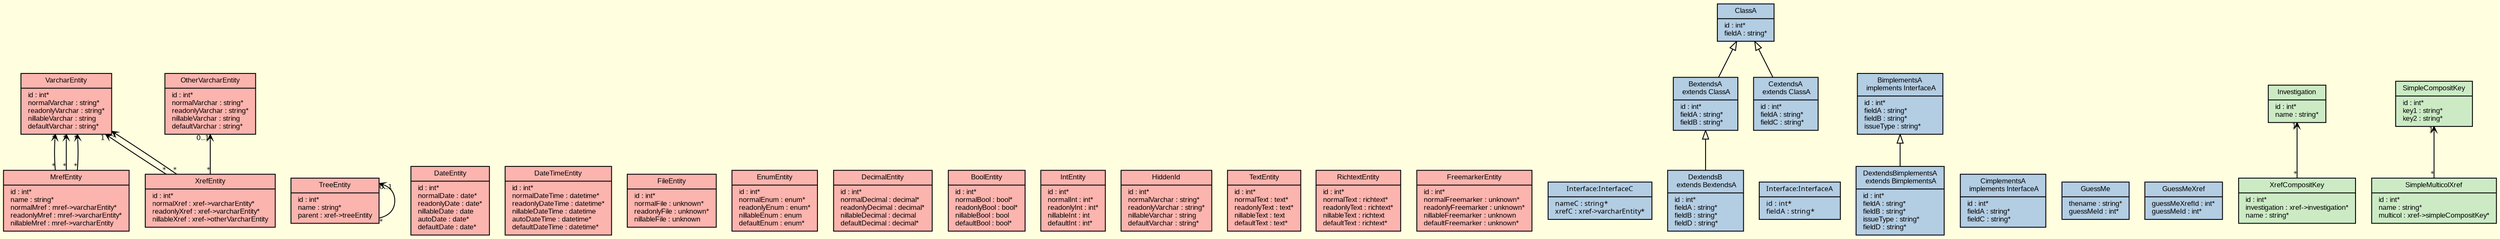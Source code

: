 digraph G {
        color = "white"
		compound = true
		fontname = "Bitstream Vera Sans"
		fontsize = 8
		pagedir="TB"
		rankdir="BT"
		bgcolor = "lightyellow"  
		labelfloat = "true"
		mode = "hier"
		overlap = "false"
		splines = "true"
		layers = "1:2"
		clusterrank = "local"
		outputorder="edgesfirst"

        node [
			fontname = "Arial"
            fontsize = 8
            shape = "record"
            color = "#808080"
            style="filled"
            fillcolor = "white"
            layer = "2"
            colorscheme = pastel19
        ]

        edge [
                fontname = "Bitstream Vera Sans"
                fontsize = 8
                layer = "1"
        ]

/* entities outside modules*/
               "VarcharEntity" [
                	    style = "filled"
                	    fillcolor =  "white"
			        	fontname = "Arial"
			        	fontcolor = "black"
			        	color = "black"
                
                        label = "{VarcharEntity|id : int*\lnormalVarchar : string*\lreadonlyVarchar : string*\lnillableVarchar : string\ldefaultVarchar : string*\l}"
                ]

               "OtherVarcharEntity" [
                	    style = "filled"
                	    fillcolor =  "white"
			        	fontname = "Arial"
			        	fontcolor = "black"
			        	color = "black"
                
                        label = "{OtherVarcharEntity|id : int*\lnormalVarchar : string*\lreadonlyVarchar : string*\lnillableVarchar : string\ldefaultVarchar : string*\l}"
                ]

               "XrefEntity" [
                	    style = "filled"
                	    fillcolor =  "white"
			        	fontname = "Arial"
			        	fontcolor = "black"
			        	color = "black"
                
                        label = "{XrefEntity|id : int*\lnormalXref : xref-&gt;varcharEntity*\lreadonlyXref : xref-&gt;varcharEntity*\lnillableXref : xref-&gt;otherVarcharEntity\l}"
                ]

               "TreeEntity" [
                	    style = "filled"
                	    fillcolor =  "white"
			        	fontname = "Arial"
			        	fontcolor = "black"
			        	color = "black"
                
                        label = "{TreeEntity|id : int*\lname : string*\lparent : xref-&gt;treeEntity\l}"
                ]

               "DateEntity" [
                	    style = "filled"
                	    fillcolor =  "white"
			        	fontname = "Arial"
			        	fontcolor = "black"
			        	color = "black"
                
                        label = "{DateEntity|id : int*\lnormalDate : date*\lreadonlyDate : date*\lnillableDate : date\lautoDate : date*\ldefaultDate : date*\l}"
                ]

               "DateTimeEntity" [
                	    style = "filled"
                	    fillcolor =  "white"
			        	fontname = "Arial"
			        	fontcolor = "black"
			        	color = "black"
                
                        label = "{DateTimeEntity|id : int*\lnormalDateTime : datetime*\lreadonlyDateTime : datetime*\lnillableDateTime : datetime\lautoDateTime : datetime*\ldefaultDateTime : datetime*\l}"
                ]

               "MrefEntity" [
                	    style = "filled"
                	    fillcolor =  "white"
			        	fontname = "Arial"
			        	fontcolor = "black"
			        	color = "black"
                
                        label = "{MrefEntity|id : int*\lname : string*\lnormalMref : mref-&gt;varcharEntity*\lreadonlyMref : mref-&gt;varcharEntity*\lnillableMref : mref-&gt;varcharEntity\l}"
                ]

               "FileEntity" [
                	    style = "filled"
                	    fillcolor =  "white"
			        	fontname = "Arial"
			        	fontcolor = "black"
			        	color = "black"
                
                        label = "{FileEntity|id : int*\lnormalFile : unknown*\lreadonlyFile : unknown*\lnillableFile : unknown\l}"
                ]

               "EnumEntity" [
                	    style = "filled"
                	    fillcolor =  "white"
			        	fontname = "Arial"
			        	fontcolor = "black"
			        	color = "black"
                
                        label = "{EnumEntity|id : int*\lnormalEnum : enum*\lreadonlyEnum : enum*\lnillableEnum : enum\ldefaultEnum : enum*\l}"
                ]

               "DecimalEntity" [
                	    style = "filled"
                	    fillcolor =  "white"
			        	fontname = "Arial"
			        	fontcolor = "black"
			        	color = "black"
                
                        label = "{DecimalEntity|id : int*\lnormalDecimal : decimal*\lreadonlyDecimal : decimal*\lnillableDecimal : decimal\ldefaultDecimal : decimal*\l}"
                ]

               "BoolEntity" [
                	    style = "filled"
                	    fillcolor =  "white"
			        	fontname = "Arial"
			        	fontcolor = "black"
			        	color = "black"
                
                        label = "{BoolEntity|id : int*\lnormalBool : bool*\lreadonlyBool : bool*\lnillableBool : bool\ldefaultBool : bool*\l}"
                ]

               "IntEntity" [
                	    style = "filled"
                	    fillcolor =  "white"
			        	fontname = "Arial"
			        	fontcolor = "black"
			        	color = "black"
                
                        label = "{IntEntity|id : int*\lnormalInt : int*\lreadonlyInt : int*\lnillableInt : int\ldefaultInt : int*\l}"
                ]

               "HiddenId" [
                	    style = "filled"
                	    fillcolor =  "white"
			        	fontname = "Arial"
			        	fontcolor = "black"
			        	color = "black"
                
                        label = "{HiddenId|id : int*\lnormalVarchar : string*\lreadonlyVarchar : string*\lnillableVarchar : string\ldefaultVarchar : string*\l}"
                ]

               "TextEntity" [
                	    style = "filled"
                	    fillcolor =  "white"
			        	fontname = "Arial"
			        	fontcolor = "black"
			        	color = "black"
                
                        label = "{TextEntity|id : int*\lnormalText : text*\lreadonlyText : text*\lnillableText : text\ldefaultText : text*\l}"
                ]

               "RichtextEntity" [
                	    style = "filled"
                	    fillcolor =  "white"
			        	fontname = "Arial"
			        	fontcolor = "black"
			        	color = "black"
                
                        label = "{RichtextEntity|id : int*\lnormalText : richtext*\lreadonlyText : richtext*\lnillableText : richtext\ldefaultText : richtext*\l}"
                ]

               "FreemarkerEntity" [
                	    style = "filled"
                	    fillcolor =  "white"
			        	fontname = "Arial"
			        	fontcolor = "black"
			        	color = "black"
                
                        label = "{FreemarkerEntity|id : int*\lnormalFreemarker : unknown*\lreadonlyFreemarker : unknown*\lnillableFreemarker : unknown\ldefaultFreemarker : unknown*\l}"
                ]

               "InterfaceC" [
                	    style = "filled"
                	    fillcolor =  "white"
			        	fontname = "Arial-Italic"
			        	fontcolor = "dimgrey"
			        	color = "dimgrey"
                
                        label = "{Interface:InterfaceC|nameC : string*\lxrefC : xref-&gt;varcharEntity*\l}"
                ]

               "ClassA" [
                	    style = "filled"
                	    fillcolor =  "white"
			        	fontname = "Arial"
			        	fontcolor = "black"
			        	color = "black"
                
                        label = "{ClassA|id : int*\lfieldA : string*\l}"
                ]

               "BextendsA" [
                	    style = "filled"
                	    fillcolor =  "white"
			        	fontname = "Arial"
			        	fontcolor = "black"
			        	color = "black"
                
                        label = "{BextendsA\n extends classA|id : int*\lfieldA : string*\lfieldB : string*\l}"
                ]

               "CextendsA" [
                	    style = "filled"
                	    fillcolor =  "white"
			        	fontname = "Arial"
			        	fontcolor = "black"
			        	color = "black"
                
                        label = "{CextendsA\n extends classA|id : int*\lfieldA : string*\lfieldC : string*\l}"
                ]

               "DextendsB" [
                	    style = "filled"
                	    fillcolor =  "white"
			        	fontname = "Arial"
			        	fontcolor = "black"
			        	color = "black"
                
                        label = "{DextendsB\n extends bextendsA|id : int*\lfieldA : string*\lfieldB : string*\lfieldD : string*\l}"
                ]

               "InterfaceA" [
                	    style = "filled"
                	    fillcolor =  "white"
			        	fontname = "Arial-Italic"
			        	fontcolor = "dimgrey"
			        	color = "dimgrey"
                
                        label = "{Interface:InterfaceA|id : int*\lfieldA : string*\l}"
                ]

               "BimplementsA" [
                	    style = "filled"
                	    fillcolor =  "white"
			        	fontname = "Arial"
			        	fontcolor = "black"
			        	color = "black"
                
                        label = "{BimplementsA\n implements InterfaceA|id : int*\lfieldA : string*\lfieldB : string*\lissueType : string*\l}"
                ]

               "CimplementsA" [
                	    style = "filled"
                	    fillcolor =  "white"
			        	fontname = "Arial"
			        	fontcolor = "black"
			        	color = "black"
                
                        label = "{CimplementsA\n implements InterfaceA|id : int*\lfieldA : string*\lfieldC : string*\l}"
                ]

               "DextendsBimplementsA" [
                	    style = "filled"
                	    fillcolor =  "white"
			        	fontname = "Arial"
			        	fontcolor = "black"
			        	color = "black"
                
                        label = "{DextendsBimplementsA\n extends bimplementsA|id : int*\lfieldA : string*\lfieldB : string*\lissueType : string*\lfieldD : string*\l}"
                ]

               "GuessMe" [
                	    style = "filled"
                	    fillcolor =  "white"
			        	fontname = "Arial"
			        	fontcolor = "black"
			        	color = "black"
                
                        label = "{GuessMe|thename : string*\lguessMeId : int*\l}"
                ]

               "GuessMeXref" [
                	    style = "filled"
                	    fillcolor =  "white"
			        	fontname = "Arial"
			        	fontcolor = "black"
			        	color = "black"
                
                        label = "{GuessMeXref|guessMeXrefId : int*\lguessMeId : int*\l}"
                ]

               "Investigation" [
                	    style = "filled"
                	    fillcolor =  "white"
			        	fontname = "Arial"
			        	fontcolor = "black"
			        	color = "black"
                
                        label = "{Investigation|id : int*\lname : string*\l}"
                ]

               "SimpleCompositKey" [
                	    style = "filled"
                	    fillcolor =  "white"
			        	fontname = "Arial"
			        	fontcolor = "black"
			        	color = "black"
                
                        label = "{SimpleCompositKey|id : int*\lkey1 : string*\lkey2 : string*\l}"
                ]

               "XrefCompositKey" [
                	    style = "filled"
                	    fillcolor =  "white"
			        	fontname = "Arial"
			        	fontcolor = "black"
			        	color = "black"
                
                        label = "{XrefCompositKey|id : int*\linvestigation : xref-&gt;investigation*\lname : string*\l}"
                ]

               "SimpleMulticolXref" [
                	    style = "filled"
                	    fillcolor =  "white"
			        	fontname = "Arial"
			        	fontcolor = "black"
			        	color = "black"
                
                        label = "{SimpleMulticolXref|id : int*\lname : string*\lmulticol : xref-&gt;simpleCompositKey*\l}"
                ]

/*entities inside modules*/
/*        subgraph cluster_0 {
        		rankdir = "TB"
        		pagedir = "TB"
                label = "fields"
                labelloc = bottom
				fillcolor = "white"
                style="filled"*/

                "VarcharEntity" [
                	    style = "filled"
                	    fillcolor =  "1"
			        	fontname = "Arial"
			        	fontcolor = "black"
			        	color = "black"
                
                        label = "{VarcharEntity|id : int*\lnormalVarchar : string*\lreadonlyVarchar : string*\lnillableVarchar : string\ldefaultVarchar : string*\l}"
                ]
                "OtherVarcharEntity" [
                	    style = "filled"
                	    fillcolor =  "1"
			        	fontname = "Arial"
			        	fontcolor = "black"
			        	color = "black"
                
                        label = "{OtherVarcharEntity|id : int*\lnormalVarchar : string*\lreadonlyVarchar : string*\lnillableVarchar : string\ldefaultVarchar : string*\l}"
                ]
                "XrefEntity" [
                	    style = "filled"
                	    fillcolor =  "1"
			        	fontname = "Arial"
			        	fontcolor = "black"
			        	color = "black"
                
                        label = "{XrefEntity|id : int*\lnormalXref : xref-&gt;varcharEntity*\lreadonlyXref : xref-&gt;varcharEntity*\lnillableXref : xref-&gt;otherVarcharEntity\l}"
                ]
                "TreeEntity" [
                	    style = "filled"
                	    fillcolor =  "1"
			        	fontname = "Arial"
			        	fontcolor = "black"
			        	color = "black"
                
                        label = "{TreeEntity|id : int*\lname : string*\lparent : xref-&gt;treeEntity\l}"
                ]
                "DateEntity" [
                	    style = "filled"
                	    fillcolor =  "1"
			        	fontname = "Arial"
			        	fontcolor = "black"
			        	color = "black"
                
                        label = "{DateEntity|id : int*\lnormalDate : date*\lreadonlyDate : date*\lnillableDate : date\lautoDate : date*\ldefaultDate : date*\l}"
                ]
                "DateTimeEntity" [
                	    style = "filled"
                	    fillcolor =  "1"
			        	fontname = "Arial"
			        	fontcolor = "black"
			        	color = "black"
                
                        label = "{DateTimeEntity|id : int*\lnormalDateTime : datetime*\lreadonlyDateTime : datetime*\lnillableDateTime : datetime\lautoDateTime : datetime*\ldefaultDateTime : datetime*\l}"
                ]
                "MrefEntity" [
                	    style = "filled"
                	    fillcolor =  "1"
			        	fontname = "Arial"
			        	fontcolor = "black"
			        	color = "black"
                
                        label = "{MrefEntity|id : int*\lname : string*\lnormalMref : mref-&gt;varcharEntity*\lreadonlyMref : mref-&gt;varcharEntity*\lnillableMref : mref-&gt;varcharEntity\l}"
                ]
                "FileEntity" [
                	    style = "filled"
                	    fillcolor =  "1"
			        	fontname = "Arial"
			        	fontcolor = "black"
			        	color = "black"
                
                        label = "{FileEntity|id : int*\lnormalFile : unknown*\lreadonlyFile : unknown*\lnillableFile : unknown\l}"
                ]
                "EnumEntity" [
                	    style = "filled"
                	    fillcolor =  "1"
			        	fontname = "Arial"
			        	fontcolor = "black"
			        	color = "black"
                
                        label = "{EnumEntity|id : int*\lnormalEnum : enum*\lreadonlyEnum : enum*\lnillableEnum : enum\ldefaultEnum : enum*\l}"
                ]
                "DecimalEntity" [
                	    style = "filled"
                	    fillcolor =  "1"
			        	fontname = "Arial"
			        	fontcolor = "black"
			        	color = "black"
                
                        label = "{DecimalEntity|id : int*\lnormalDecimal : decimal*\lreadonlyDecimal : decimal*\lnillableDecimal : decimal\ldefaultDecimal : decimal*\l}"
                ]
                "BoolEntity" [
                	    style = "filled"
                	    fillcolor =  "1"
			        	fontname = "Arial"
			        	fontcolor = "black"
			        	color = "black"
                
                        label = "{BoolEntity|id : int*\lnormalBool : bool*\lreadonlyBool : bool*\lnillableBool : bool\ldefaultBool : bool*\l}"
                ]
                "IntEntity" [
                	    style = "filled"
                	    fillcolor =  "1"
			        	fontname = "Arial"
			        	fontcolor = "black"
			        	color = "black"
                
                        label = "{IntEntity|id : int*\lnormalInt : int*\lreadonlyInt : int*\lnillableInt : int\ldefaultInt : int*\l}"
                ]
                "HiddenId" [
                	    style = "filled"
                	    fillcolor =  "1"
			        	fontname = "Arial"
			        	fontcolor = "black"
			        	color = "black"
                
                        label = "{HiddenId|id : int*\lnormalVarchar : string*\lreadonlyVarchar : string*\lnillableVarchar : string\ldefaultVarchar : string*\l}"
                ]
                "TextEntity" [
                	    style = "filled"
                	    fillcolor =  "1"
			        	fontname = "Arial"
			        	fontcolor = "black"
			        	color = "black"
                
                        label = "{TextEntity|id : int*\lnormalText : text*\lreadonlyText : text*\lnillableText : text\ldefaultText : text*\l}"
                ]
                "RichtextEntity" [
                	    style = "filled"
                	    fillcolor =  "1"
			        	fontname = "Arial"
			        	fontcolor = "black"
			        	color = "black"
                
                        label = "{RichtextEntity|id : int*\lnormalText : richtext*\lreadonlyText : richtext*\lnillableText : richtext\ldefaultText : richtext*\l}"
                ]
                "FreemarkerEntity" [
                	    style = "filled"
                	    fillcolor =  "1"
			        	fontname = "Arial"
			        	fontcolor = "black"
			        	color = "black"
                
                        label = "{FreemarkerEntity|id : int*\lnormalFreemarker : unknown*\lreadonlyFreemarker : unknown*\lnillableFreemarker : unknown\ldefaultFreemarker : unknown*\l}"
                ]
/*        }  */
/*        subgraph cluster_1 {
        		rankdir = "TB"
        		pagedir = "TB"
                label = "inheritance"
                labelloc = bottom
				fillcolor = "white"
                style="filled"*/

                "InterfaceC" [
                	    style = "filled"
                	    fillcolor =  "2"
			        	fontname = "Arial-Italic"
			        	fontcolor = "dimgrey"
			        	color = "dimgrey"
                
                        label = "{Interface:InterfaceC|nameC : string*\lxrefC : xref-&gt;varcharEntity*\l}"
                ]
                "ClassA" [
                	    style = "filled"
                	    fillcolor =  "2"
			        	fontname = "Arial"
			        	fontcolor = "black"
			        	color = "black"
                
                        label = "{ClassA|id : int*\lfieldA : string*\l}"
                ]
                "BextendsA" [
                	    style = "filled"
                	    fillcolor =  "2"
			        	fontname = "Arial"
			        	fontcolor = "black"
			        	color = "black"
                
                        label = "{BextendsA\n extends ClassA|id : int*\lfieldA : string*\lfieldB : string*\l}"
                ]
                "CextendsA" [
                	    style = "filled"
                	    fillcolor =  "2"
			        	fontname = "Arial"
			        	fontcolor = "black"
			        	color = "black"
                
                        label = "{CextendsA\n extends ClassA|id : int*\lfieldA : string*\lfieldC : string*\l}"
                ]
                "DextendsB" [
                	    style = "filled"
                	    fillcolor =  "2"
			        	fontname = "Arial"
			        	fontcolor = "black"
			        	color = "black"
                
                        label = "{DextendsB\n extends BextendsA|id : int*\lfieldA : string*\lfieldB : string*\lfieldD : string*\l}"
                ]
                "InterfaceA" [
                	    style = "filled"
                	    fillcolor =  "2"
			        	fontname = "Arial-Italic"
			        	fontcolor = "dimgrey"
			        	color = "dimgrey"
                
                        label = "{Interface:InterfaceA|id : int*\lfieldA : string*\l}"
                ]
                "BimplementsA" [
                	    style = "filled"
                	    fillcolor =  "2"
			        	fontname = "Arial"
			        	fontcolor = "black"
			        	color = "black"
                
                        label = "{BimplementsA\n implements InterfaceA|id : int*\lfieldA : string*\lfieldB : string*\lissueType : string*\l}"
                ]
                "CimplementsA" [
                	    style = "filled"
                	    fillcolor =  "2"
			        	fontname = "Arial"
			        	fontcolor = "black"
			        	color = "black"
                
                        label = "{CimplementsA\n implements InterfaceA|id : int*\lfieldA : string*\lfieldC : string*\l}"
                ]
                "DextendsBimplementsA" [
                	    style = "filled"
                	    fillcolor =  "2"
			        	fontname = "Arial"
			        	fontcolor = "black"
			        	color = "black"
                
                        label = "{DextendsBimplementsA\n extends BimplementsA|id : int*\lfieldA : string*\lfieldB : string*\lissueType : string*\lfieldD : string*\l}"
                ]
                "GuessMe" [
                	    style = "filled"
                	    fillcolor =  "2"
			        	fontname = "Arial"
			        	fontcolor = "black"
			        	color = "black"
                
                        label = "{GuessMe|thename : string*\lguessMeId : int*\l}"
                ]
                "GuessMeXref" [
                	    style = "filled"
                	    fillcolor =  "2"
			        	fontname = "Arial"
			        	fontcolor = "black"
			        	color = "black"
                
                        label = "{GuessMeXref|guessMeXrefId : int*\lguessMeId : int*\l}"
                ]
/*        }  */
/*        subgraph cluster_2 {
        		rankdir = "TB"
        		pagedir = "TB"
                label = "composit_labels"
                labelloc = bottom
				fillcolor = "white"
                style="filled"*/

                "Investigation" [
                	    style = "filled"
                	    fillcolor =  "3"
			        	fontname = "Arial"
			        	fontcolor = "black"
			        	color = "black"
                
                        label = "{Investigation|id : int*\lname : string*\l}"
                ]
                "SimpleCompositKey" [
                	    style = "filled"
                	    fillcolor =  "3"
			        	fontname = "Arial"
			        	fontcolor = "black"
			        	color = "black"
                
                        label = "{SimpleCompositKey|id : int*\lkey1 : string*\lkey2 : string*\l}"
                ]
                "XrefCompositKey" [
                	    style = "filled"
                	    fillcolor =  "3"
			        	fontname = "Arial"
			        	fontcolor = "black"
			        	color = "black"
                
                        label = "{XrefCompositKey|id : int*\linvestigation : xref-&gt;investigation*\lname : string*\l}"
                ]
                "SimpleMulticolXref" [
                	    style = "filled"
                	    fillcolor =  "3"
			        	fontname = "Arial"
			        	fontcolor = "black"
			        	color = "black"
                
                        label = "{SimpleMulticolXref|id : int*\lname : string*\lmulticol : xref-&gt;simpleCompositKey*\l}"
                ]
/*        }  */

/*interface relationships*/
        edge [
                arrowhead = "empty"
                color = "#808080"
        ]

/*inheritance relationships*/
        edge [
                arrowhead = "empty"
                color = "black"
        ]
        
        "BextendsA" -> "ClassA"
        "CextendsA" -> "ClassA"
        "DextendsB" -> "BextendsA"
        "DextendsBimplementsA" -> "BimplementsA"

/*one to many 'xref' foreign key relationships*/
        edge [
                arrowhead = "open"
                arrowsize = 0.6
        ]
		"XrefEntity" -> "VarcharEntity" [
			headlabel = "1"
			taillabel = "*"
		]
		"XrefEntity" -> "VarcharEntity" [
			headlabel = "1"
			taillabel = "*"
		]
		"XrefEntity" -> "OtherVarcharEntity" [
			headlabel = "0..1"
			taillabel = "*"
		]
		"TreeEntity" -> "TreeEntity" [
			headlabel = "0..1"
			taillabel = "*"
		]
		"XrefCompositKey" -> "Investigation" [
			headlabel = "1"
			taillabel = "*"
		]
		"SimpleMulticolXref" -> "SimpleCompositKey" [
			headlabel = "1"
			taillabel = "*"
		]
        
        
/*many to many 'mref' foreign key relationships*/
        edge [
             arrowtail = "open"
             color = "black"
             headlabel = "*"
             taillabel = "*"
             arrowsize = 0.6
        ]
		"MrefEntity" -> "VarcharEntity"[
			]
		"MrefEntity" -> "VarcharEntity"[
			]
		"MrefEntity" -> "VarcharEntity"[
			]
}